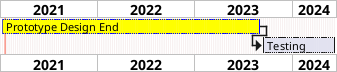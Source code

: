 @startgantt
printscale yearly
saturday are closed
sunday are closed
' 2021-01-05 is closed

Project starts 2021-01-01
[Prototype Design End] as [TASK1] lasts 700 days
[TASK1] is colored in Yellow/Blue
[Testing] lasts 200 days
[TASK1] -> [Testing]

2021-01-18 to 2021-01-22 are named [End's committee]
2021-01-18 to 2021-01-22 are colored in salmon
@endgantt